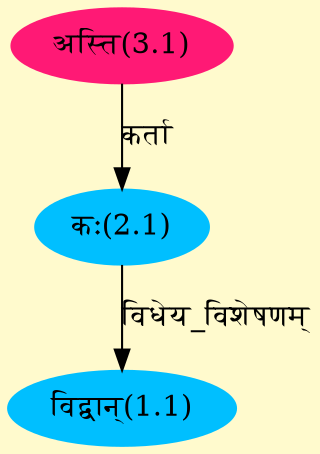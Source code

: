 digraph G{
rankdir=BT;
 compound=true;
 bgcolor="lemonchiffon1";
Node1_1 [style=filled, color="#00BFFF" label = "विद्वान्(1.1)"]
Node2_1 [style=filled, color="#00BFFF" label = "कः(2.1)"]
Node3_1 [style=filled, color="#FF1975" label = "अस्ति(3.1)"]
/* Start of Relations section */

Node1_1 -> Node2_1 [  label="विधेय_विशेषणम्"  dir="back" ]
Node2_1 -> Node3_1 [  label="कर्ता"  dir="back" ]
}
